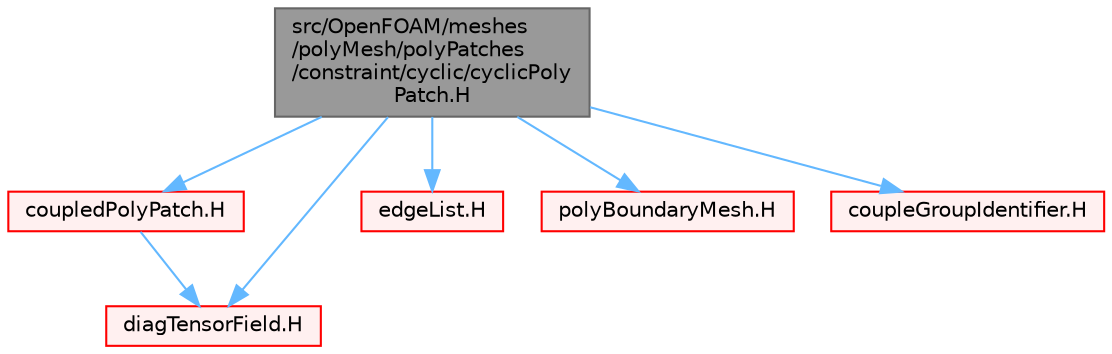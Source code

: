 digraph "src/OpenFOAM/meshes/polyMesh/polyPatches/constraint/cyclic/cyclicPolyPatch.H"
{
 // LATEX_PDF_SIZE
  bgcolor="transparent";
  edge [fontname=Helvetica,fontsize=10,labelfontname=Helvetica,labelfontsize=10];
  node [fontname=Helvetica,fontsize=10,shape=box,height=0.2,width=0.4];
  Node1 [id="Node000001",label="src/OpenFOAM/meshes\l/polyMesh/polyPatches\l/constraint/cyclic/cyclicPoly\lPatch.H",height=0.2,width=0.4,color="gray40", fillcolor="grey60", style="filled", fontcolor="black",tooltip=" "];
  Node1 -> Node2 [id="edge1_Node000001_Node000002",color="steelblue1",style="solid",tooltip=" "];
  Node2 [id="Node000002",label="coupledPolyPatch.H",height=0.2,width=0.4,color="red", fillcolor="#FFF0F0", style="filled",URL="$coupledPolyPatch_8H.html",tooltip=" "];
  Node2 -> Node231 [id="edge2_Node000002_Node000231",color="steelblue1",style="solid",tooltip=" "];
  Node231 [id="Node000231",label="diagTensorField.H",height=0.2,width=0.4,color="red", fillcolor="#FFF0F0", style="filled",URL="$diagTensorField_8H.html",tooltip=" "];
  Node1 -> Node108 [id="edge3_Node000001_Node000108",color="steelblue1",style="solid",tooltip=" "];
  Node108 [id="Node000108",label="edgeList.H",height=0.2,width=0.4,color="red", fillcolor="#FFF0F0", style="filled",URL="$edgeList_8H.html",tooltip=" "];
  Node1 -> Node235 [id="edge4_Node000001_Node000235",color="steelblue1",style="solid",tooltip=" "];
  Node235 [id="Node000235",label="polyBoundaryMesh.H",height=0.2,width=0.4,color="red", fillcolor="#FFF0F0", style="filled",URL="$polyBoundaryMesh_8H.html",tooltip=" "];
  Node1 -> Node231 [id="edge5_Node000001_Node000231",color="steelblue1",style="solid",tooltip=" "];
  Node1 -> Node244 [id="edge6_Node000001_Node000244",color="steelblue1",style="solid",tooltip=" "];
  Node244 [id="Node000244",label="coupleGroupIdentifier.H",height=0.2,width=0.4,color="red", fillcolor="#FFF0F0", style="filled",URL="$coupleGroupIdentifier_8H.html",tooltip=" "];
}
